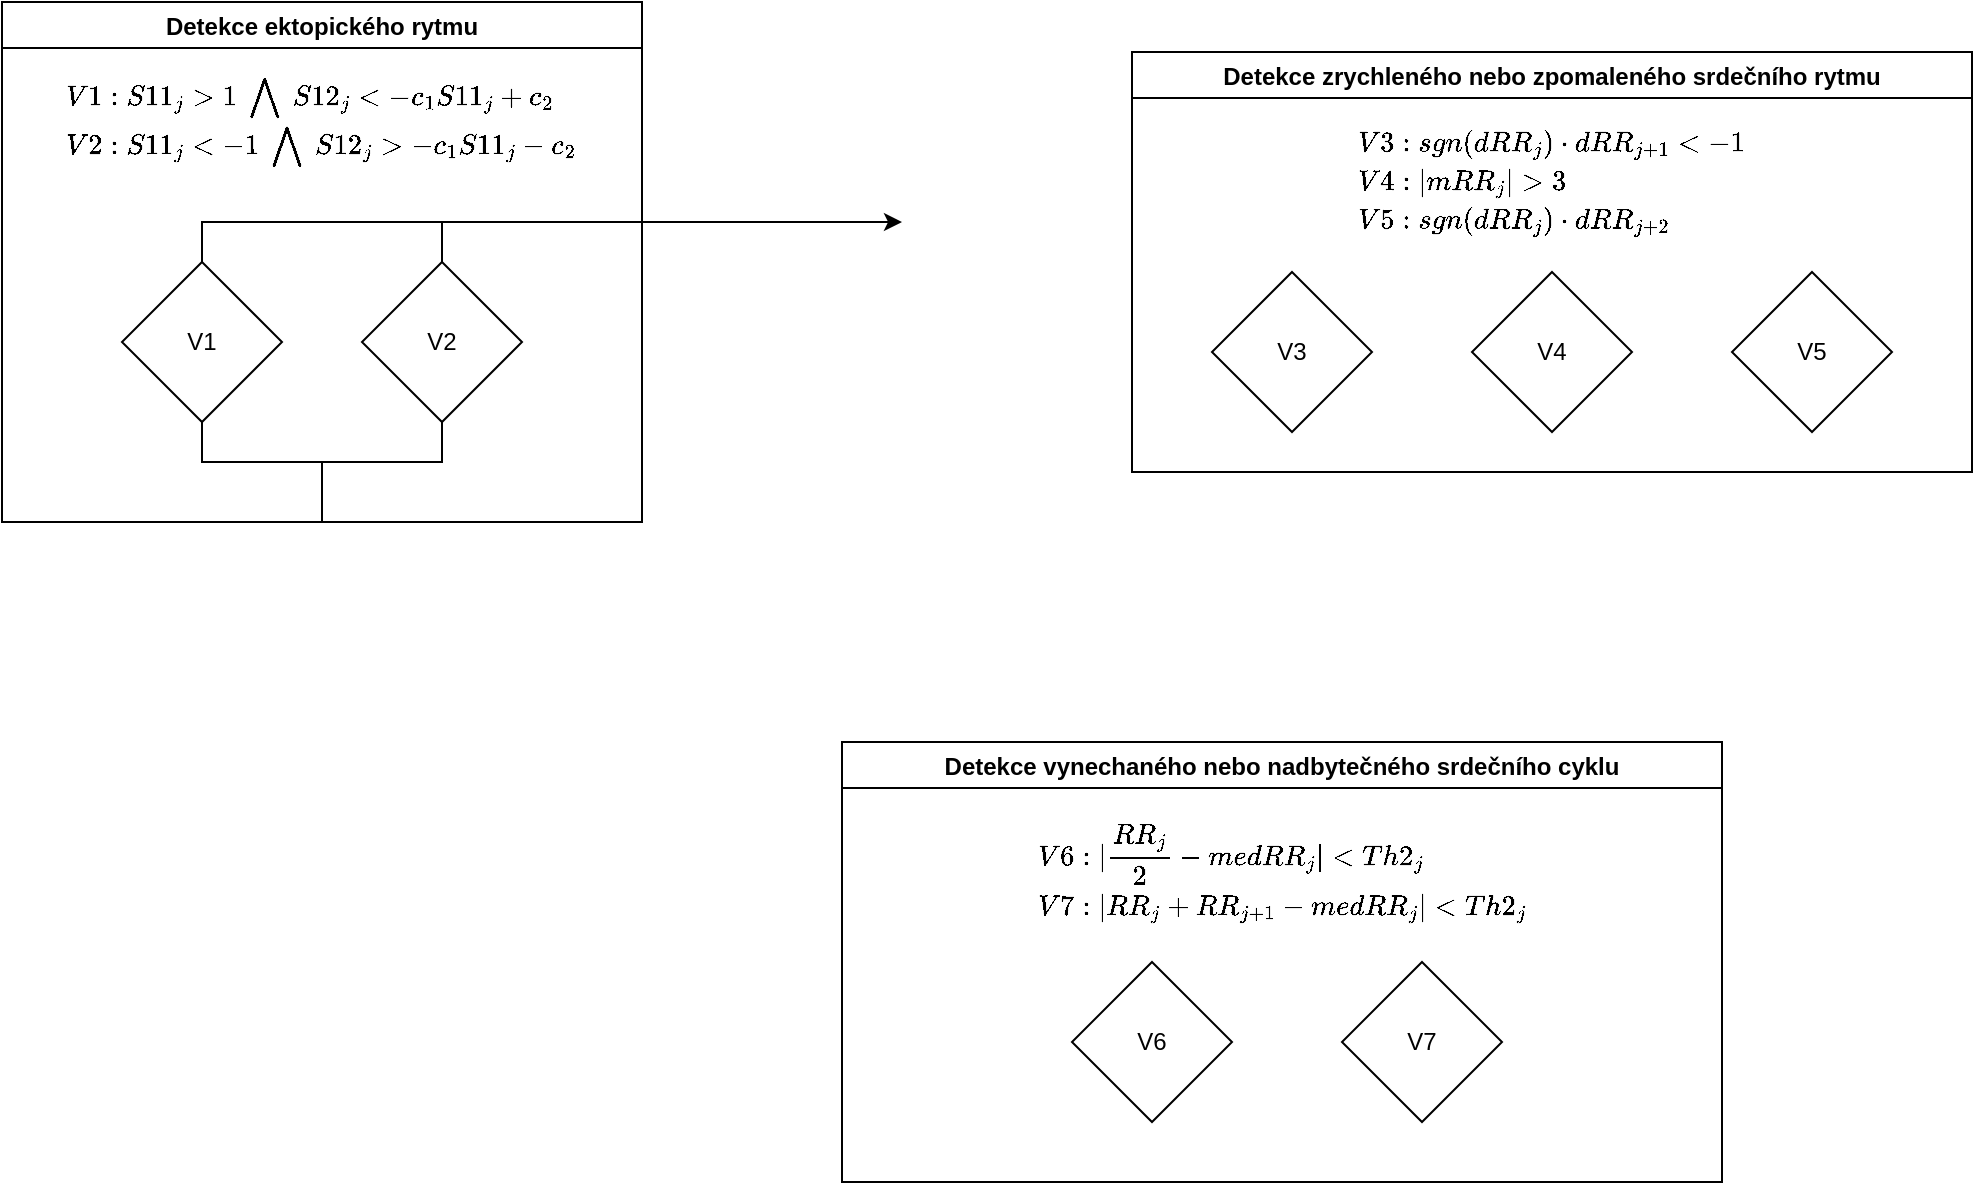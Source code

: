 <mxfile version="14.5.8" type="device"><diagram id="C5RBs43oDa-KdzZeNtuy" name="Page-1"><mxGraphModel dx="1398" dy="765" grid="1" gridSize="10" guides="1" tooltips="1" connect="1" arrows="1" fold="1" page="1" pageScale="1" pageWidth="1169" pageHeight="827" math="1" shadow="0"><root><mxCell id="WIyWlLk6GJQsqaUBKTNV-0"/><mxCell id="WIyWlLk6GJQsqaUBKTNV-1" parent="WIyWlLk6GJQsqaUBKTNV-0"/><mxCell id="YFDy743KEQ5pMhNjhI4--3" value="Detekce ektopického rytmu" style="swimlane;" vertex="1" parent="WIyWlLk6GJQsqaUBKTNV-1"><mxGeometry x="20" y="20" width="320" height="260" as="geometry"><mxRectangle x="160" y="214" width="90" height="23" as="alternateBounds"/></mxGeometry></mxCell><mxCell id="YFDy743KEQ5pMhNjhI4--17" value="$$\begin{align*} &amp;amp;V1: S11_j &amp;gt; 1 ~\bigwedge~ S12_j &amp;lt; -c_1 S11_j + c_2 \\ &amp;amp;V2: S11_j &amp;lt; -1 ~\bigwedge~ S12_j &amp;gt; -c_1 S11_j - c_2 \end{align*}$$" style="text;html=1;strokeColor=none;fillColor=none;align=center;verticalAlign=middle;whiteSpace=wrap;rounded=0;" vertex="1" parent="YFDy743KEQ5pMhNjhI4--3"><mxGeometry x="10" y="30" width="300" height="60" as="geometry"/></mxCell><mxCell id="YFDy743KEQ5pMhNjhI4--43" style="edgeStyle=orthogonalEdgeStyle;rounded=0;sketch=0;orthogonalLoop=1;jettySize=auto;html=1;exitX=0.5;exitY=1;exitDx=0;exitDy=0;entryX=0.5;entryY=1;entryDx=0;entryDy=0;endArrow=none;endFill=0;" edge="1" parent="YFDy743KEQ5pMhNjhI4--3" source="YFDy743KEQ5pMhNjhI4--22" target="YFDy743KEQ5pMhNjhI4--3"><mxGeometry relative="1" as="geometry"/></mxCell><mxCell id="YFDy743KEQ5pMhNjhI4--22" value="V1" style="rhombus;whiteSpace=wrap;html=1;align=center;" vertex="1" parent="YFDy743KEQ5pMhNjhI4--3"><mxGeometry x="60" y="130" width="80" height="80" as="geometry"/></mxCell><mxCell id="YFDy743KEQ5pMhNjhI4--23" value="V2" style="rhombus;whiteSpace=wrap;html=1;align=center;" vertex="1" parent="YFDy743KEQ5pMhNjhI4--3"><mxGeometry x="180" y="130" width="80" height="80" as="geometry"/></mxCell><mxCell id="YFDy743KEQ5pMhNjhI4--13" value="Detekce zrychleného nebo zpomaleného srdečního rytmu" style="swimlane;" vertex="1" parent="WIyWlLk6GJQsqaUBKTNV-1"><mxGeometry x="585" y="45" width="420" height="210" as="geometry"><mxRectangle x="160" y="214" width="90" height="23" as="alternateBounds"/></mxGeometry></mxCell><mxCell id="YFDy743KEQ5pMhNjhI4--19" value="&lt;div align=&quot;center&quot;&gt;$$\begin{align*} &amp;amp;V3: sgn(dRR_j) \cdot dRR_{j+1} &amp;lt; -1 \\ &amp;amp;V4: |mRR_j| &amp;gt; 3 \\ &amp;amp;V5: sgn(dRR_j) \cdot dRR_{j+2} \end{align*}$$&lt;/div&gt;" style="text;html=1;strokeColor=none;fillColor=none;align=center;verticalAlign=middle;whiteSpace=wrap;rounded=0;" vertex="1" parent="YFDy743KEQ5pMhNjhI4--13"><mxGeometry x="10" y="30" width="400" height="70" as="geometry"/></mxCell><mxCell id="YFDy743KEQ5pMhNjhI4--24" value="V3" style="rhombus;whiteSpace=wrap;html=1;align=center;" vertex="1" parent="YFDy743KEQ5pMhNjhI4--13"><mxGeometry x="40" y="110" width="80" height="80" as="geometry"/></mxCell><mxCell id="YFDy743KEQ5pMhNjhI4--25" value="V4" style="rhombus;whiteSpace=wrap;html=1;align=center;" vertex="1" parent="YFDy743KEQ5pMhNjhI4--13"><mxGeometry x="170" y="110" width="80" height="80" as="geometry"/></mxCell><mxCell id="YFDy743KEQ5pMhNjhI4--26" value="V5" style="rhombus;whiteSpace=wrap;html=1;align=center;" vertex="1" parent="YFDy743KEQ5pMhNjhI4--13"><mxGeometry x="300" y="110" width="80" height="80" as="geometry"/></mxCell><mxCell id="YFDy743KEQ5pMhNjhI4--14" value="Detekce vynechaného nebo nadbytečného srdečního cyklu" style="swimlane;" vertex="1" parent="WIyWlLk6GJQsqaUBKTNV-1"><mxGeometry x="440" y="390" width="440" height="220" as="geometry"><mxRectangle x="160" y="214" width="90" height="23" as="alternateBounds"/></mxGeometry></mxCell><mxCell id="YFDy743KEQ5pMhNjhI4--21" value="$$\begin{align*} &amp;amp;V6: |\frac{RR_j}{2} - medRR_j| &amp;lt; Th2_j \\ &amp;amp;V7: |RR_j + RR_{j+1} - medRR_j| &amp;lt; Th2_j \end{align*}$$" style="text;html=1;strokeColor=none;fillColor=none;align=center;verticalAlign=middle;whiteSpace=wrap;rounded=0;" vertex="1" parent="YFDy743KEQ5pMhNjhI4--14"><mxGeometry x="10" y="30" width="420" height="70" as="geometry"/></mxCell><mxCell id="YFDy743KEQ5pMhNjhI4--27" value="V6" style="rhombus;whiteSpace=wrap;html=1;align=center;" vertex="1" parent="YFDy743KEQ5pMhNjhI4--14"><mxGeometry x="115" y="110" width="80" height="80" as="geometry"/></mxCell><mxCell id="YFDy743KEQ5pMhNjhI4--28" value="V7" style="rhombus;whiteSpace=wrap;html=1;align=center;" vertex="1" parent="YFDy743KEQ5pMhNjhI4--14"><mxGeometry x="250" y="110" width="80" height="80" as="geometry"/></mxCell><mxCell id="YFDy743KEQ5pMhNjhI4--38" style="edgeStyle=orthogonalEdgeStyle;rounded=0;orthogonalLoop=1;jettySize=auto;html=1;exitX=0.5;exitY=0;exitDx=0;exitDy=0;" edge="1" parent="WIyWlLk6GJQsqaUBKTNV-1" source="YFDy743KEQ5pMhNjhI4--23"><mxGeometry relative="1" as="geometry"><mxPoint x="470" y="130" as="targetPoint"/><Array as="points"><mxPoint x="240" y="130"/><mxPoint x="460" y="130"/></Array></mxGeometry></mxCell><mxCell id="YFDy743KEQ5pMhNjhI4--41" style="edgeStyle=orthogonalEdgeStyle;orthogonalLoop=1;jettySize=auto;html=1;exitX=0.5;exitY=0;exitDx=0;exitDy=0;rounded=0;sketch=0;endArrow=none;endFill=0;" edge="1" parent="WIyWlLk6GJQsqaUBKTNV-1" source="YFDy743KEQ5pMhNjhI4--22"><mxGeometry relative="1" as="geometry"><mxPoint x="240" y="130" as="targetPoint"/><Array as="points"><mxPoint x="120" y="130"/></Array></mxGeometry></mxCell><mxCell id="YFDy743KEQ5pMhNjhI4--44" style="edgeStyle=orthogonalEdgeStyle;rounded=0;sketch=0;orthogonalLoop=1;jettySize=auto;html=1;exitX=0.5;exitY=1;exitDx=0;exitDy=0;endArrow=none;endFill=0;" edge="1" parent="WIyWlLk6GJQsqaUBKTNV-1" source="YFDy743KEQ5pMhNjhI4--23"><mxGeometry relative="1" as="geometry"><mxPoint x="180" y="280" as="targetPoint"/><Array as="points"><mxPoint x="240" y="250"/><mxPoint x="180" y="250"/></Array></mxGeometry></mxCell></root></mxGraphModel></diagram></mxfile>